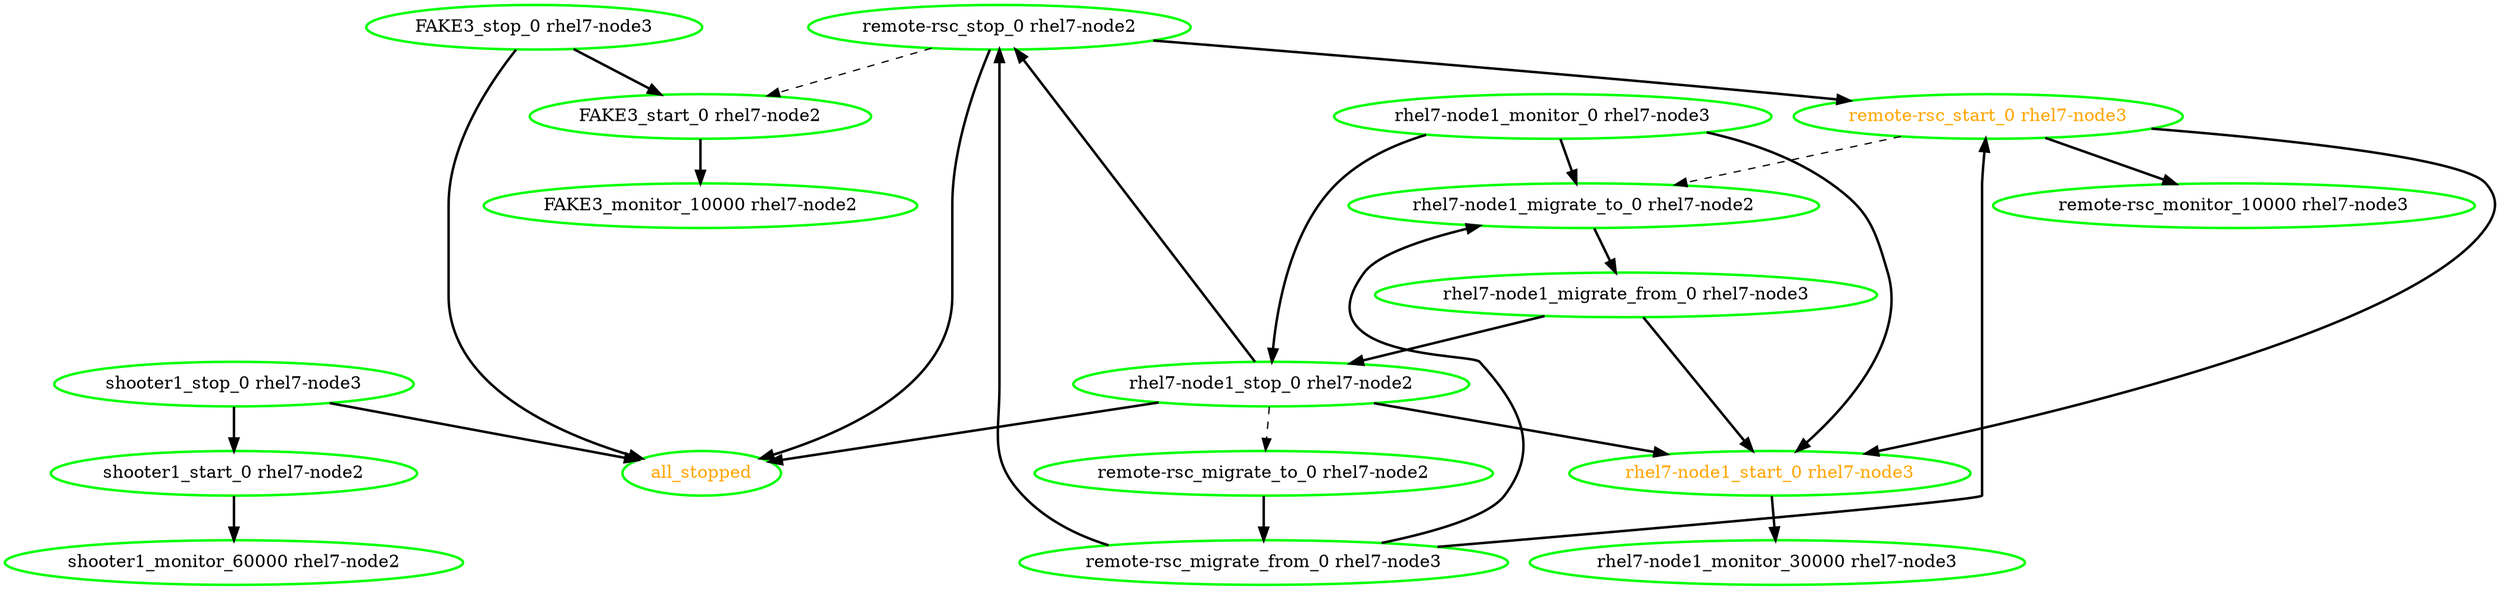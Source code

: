  digraph "g" {
"FAKE3_monitor_10000 rhel7-node2" [ style=bold color="green" fontcolor="black"]
"FAKE3_start_0 rhel7-node2" -> "FAKE3_monitor_10000 rhel7-node2" [ style = bold]
"FAKE3_start_0 rhel7-node2" [ style=bold color="green" fontcolor="black"]
"FAKE3_stop_0 rhel7-node3" -> "FAKE3_start_0 rhel7-node2" [ style = bold]
"FAKE3_stop_0 rhel7-node3" -> "all_stopped" [ style = bold]
"FAKE3_stop_0 rhel7-node3" [ style=bold color="green" fontcolor="black"]
"all_stopped" [ style=bold color="green" fontcolor="orange"]
"remote-rsc_migrate_from_0 rhel7-node3" -> "remote-rsc_start_0 rhel7-node3" [ style = bold]
"remote-rsc_migrate_from_0 rhel7-node3" -> "remote-rsc_stop_0 rhel7-node2" [ style = bold]
"remote-rsc_migrate_from_0 rhel7-node3" -> "rhel7-node1_migrate_to_0 rhel7-node2" [ style = bold]
"remote-rsc_migrate_from_0 rhel7-node3" [ style=bold color="green" fontcolor="black"]
"remote-rsc_migrate_to_0 rhel7-node2" -> "remote-rsc_migrate_from_0 rhel7-node3" [ style = bold]
"remote-rsc_migrate_to_0 rhel7-node2" [ style=bold color="green" fontcolor="black"]
"remote-rsc_monitor_10000 rhel7-node3" [ style=bold color="green" fontcolor="black"]
"remote-rsc_start_0 rhel7-node3" -> "remote-rsc_monitor_10000 rhel7-node3" [ style = bold]
"remote-rsc_start_0 rhel7-node3" -> "rhel7-node1_migrate_to_0 rhel7-node2" [ style = dashed]
"remote-rsc_start_0 rhel7-node3" -> "rhel7-node1_start_0 rhel7-node3" [ style = bold]
"remote-rsc_start_0 rhel7-node3" [ style=bold color="green" fontcolor="orange"]
"remote-rsc_stop_0 rhel7-node2" -> "FAKE3_start_0 rhel7-node2" [ style = dashed]
"remote-rsc_stop_0 rhel7-node2" -> "all_stopped" [ style = bold]
"remote-rsc_stop_0 rhel7-node2" -> "remote-rsc_start_0 rhel7-node3" [ style = bold]
"remote-rsc_stop_0 rhel7-node2" [ style=bold color="green" fontcolor="black"]
"rhel7-node1_migrate_from_0 rhel7-node3" -> "rhel7-node1_start_0 rhel7-node3" [ style = bold]
"rhel7-node1_migrate_from_0 rhel7-node3" -> "rhel7-node1_stop_0 rhel7-node2" [ style = bold]
"rhel7-node1_migrate_from_0 rhel7-node3" [ style=bold color="green" fontcolor="black"]
"rhel7-node1_migrate_to_0 rhel7-node2" -> "rhel7-node1_migrate_from_0 rhel7-node3" [ style = bold]
"rhel7-node1_migrate_to_0 rhel7-node2" [ style=bold color="green" fontcolor="black"]
"rhel7-node1_monitor_0 rhel7-node3" -> "rhel7-node1_migrate_to_0 rhel7-node2" [ style = bold]
"rhel7-node1_monitor_0 rhel7-node3" -> "rhel7-node1_start_0 rhel7-node3" [ style = bold]
"rhel7-node1_monitor_0 rhel7-node3" -> "rhel7-node1_stop_0 rhel7-node2" [ style = bold]
"rhel7-node1_monitor_0 rhel7-node3" [ style=bold color="green" fontcolor="black"]
"rhel7-node1_monitor_30000 rhel7-node3" [ style=bold color="green" fontcolor="black"]
"rhel7-node1_start_0 rhel7-node3" -> "rhel7-node1_monitor_30000 rhel7-node3" [ style = bold]
"rhel7-node1_start_0 rhel7-node3" [ style=bold color="green" fontcolor="orange"]
"rhel7-node1_stop_0 rhel7-node2" -> "all_stopped" [ style = bold]
"rhel7-node1_stop_0 rhel7-node2" -> "remote-rsc_migrate_to_0 rhel7-node2" [ style = dashed]
"rhel7-node1_stop_0 rhel7-node2" -> "remote-rsc_stop_0 rhel7-node2" [ style = bold]
"rhel7-node1_stop_0 rhel7-node2" -> "rhel7-node1_start_0 rhel7-node3" [ style = bold]
"rhel7-node1_stop_0 rhel7-node2" [ style=bold color="green" fontcolor="black"]
"shooter1_monitor_60000 rhel7-node2" [ style=bold color="green" fontcolor="black"]
"shooter1_start_0 rhel7-node2" -> "shooter1_monitor_60000 rhel7-node2" [ style = bold]
"shooter1_start_0 rhel7-node2" [ style=bold color="green" fontcolor="black"]
"shooter1_stop_0 rhel7-node3" -> "all_stopped" [ style = bold]
"shooter1_stop_0 rhel7-node3" -> "shooter1_start_0 rhel7-node2" [ style = bold]
"shooter1_stop_0 rhel7-node3" [ style=bold color="green" fontcolor="black"]
}
